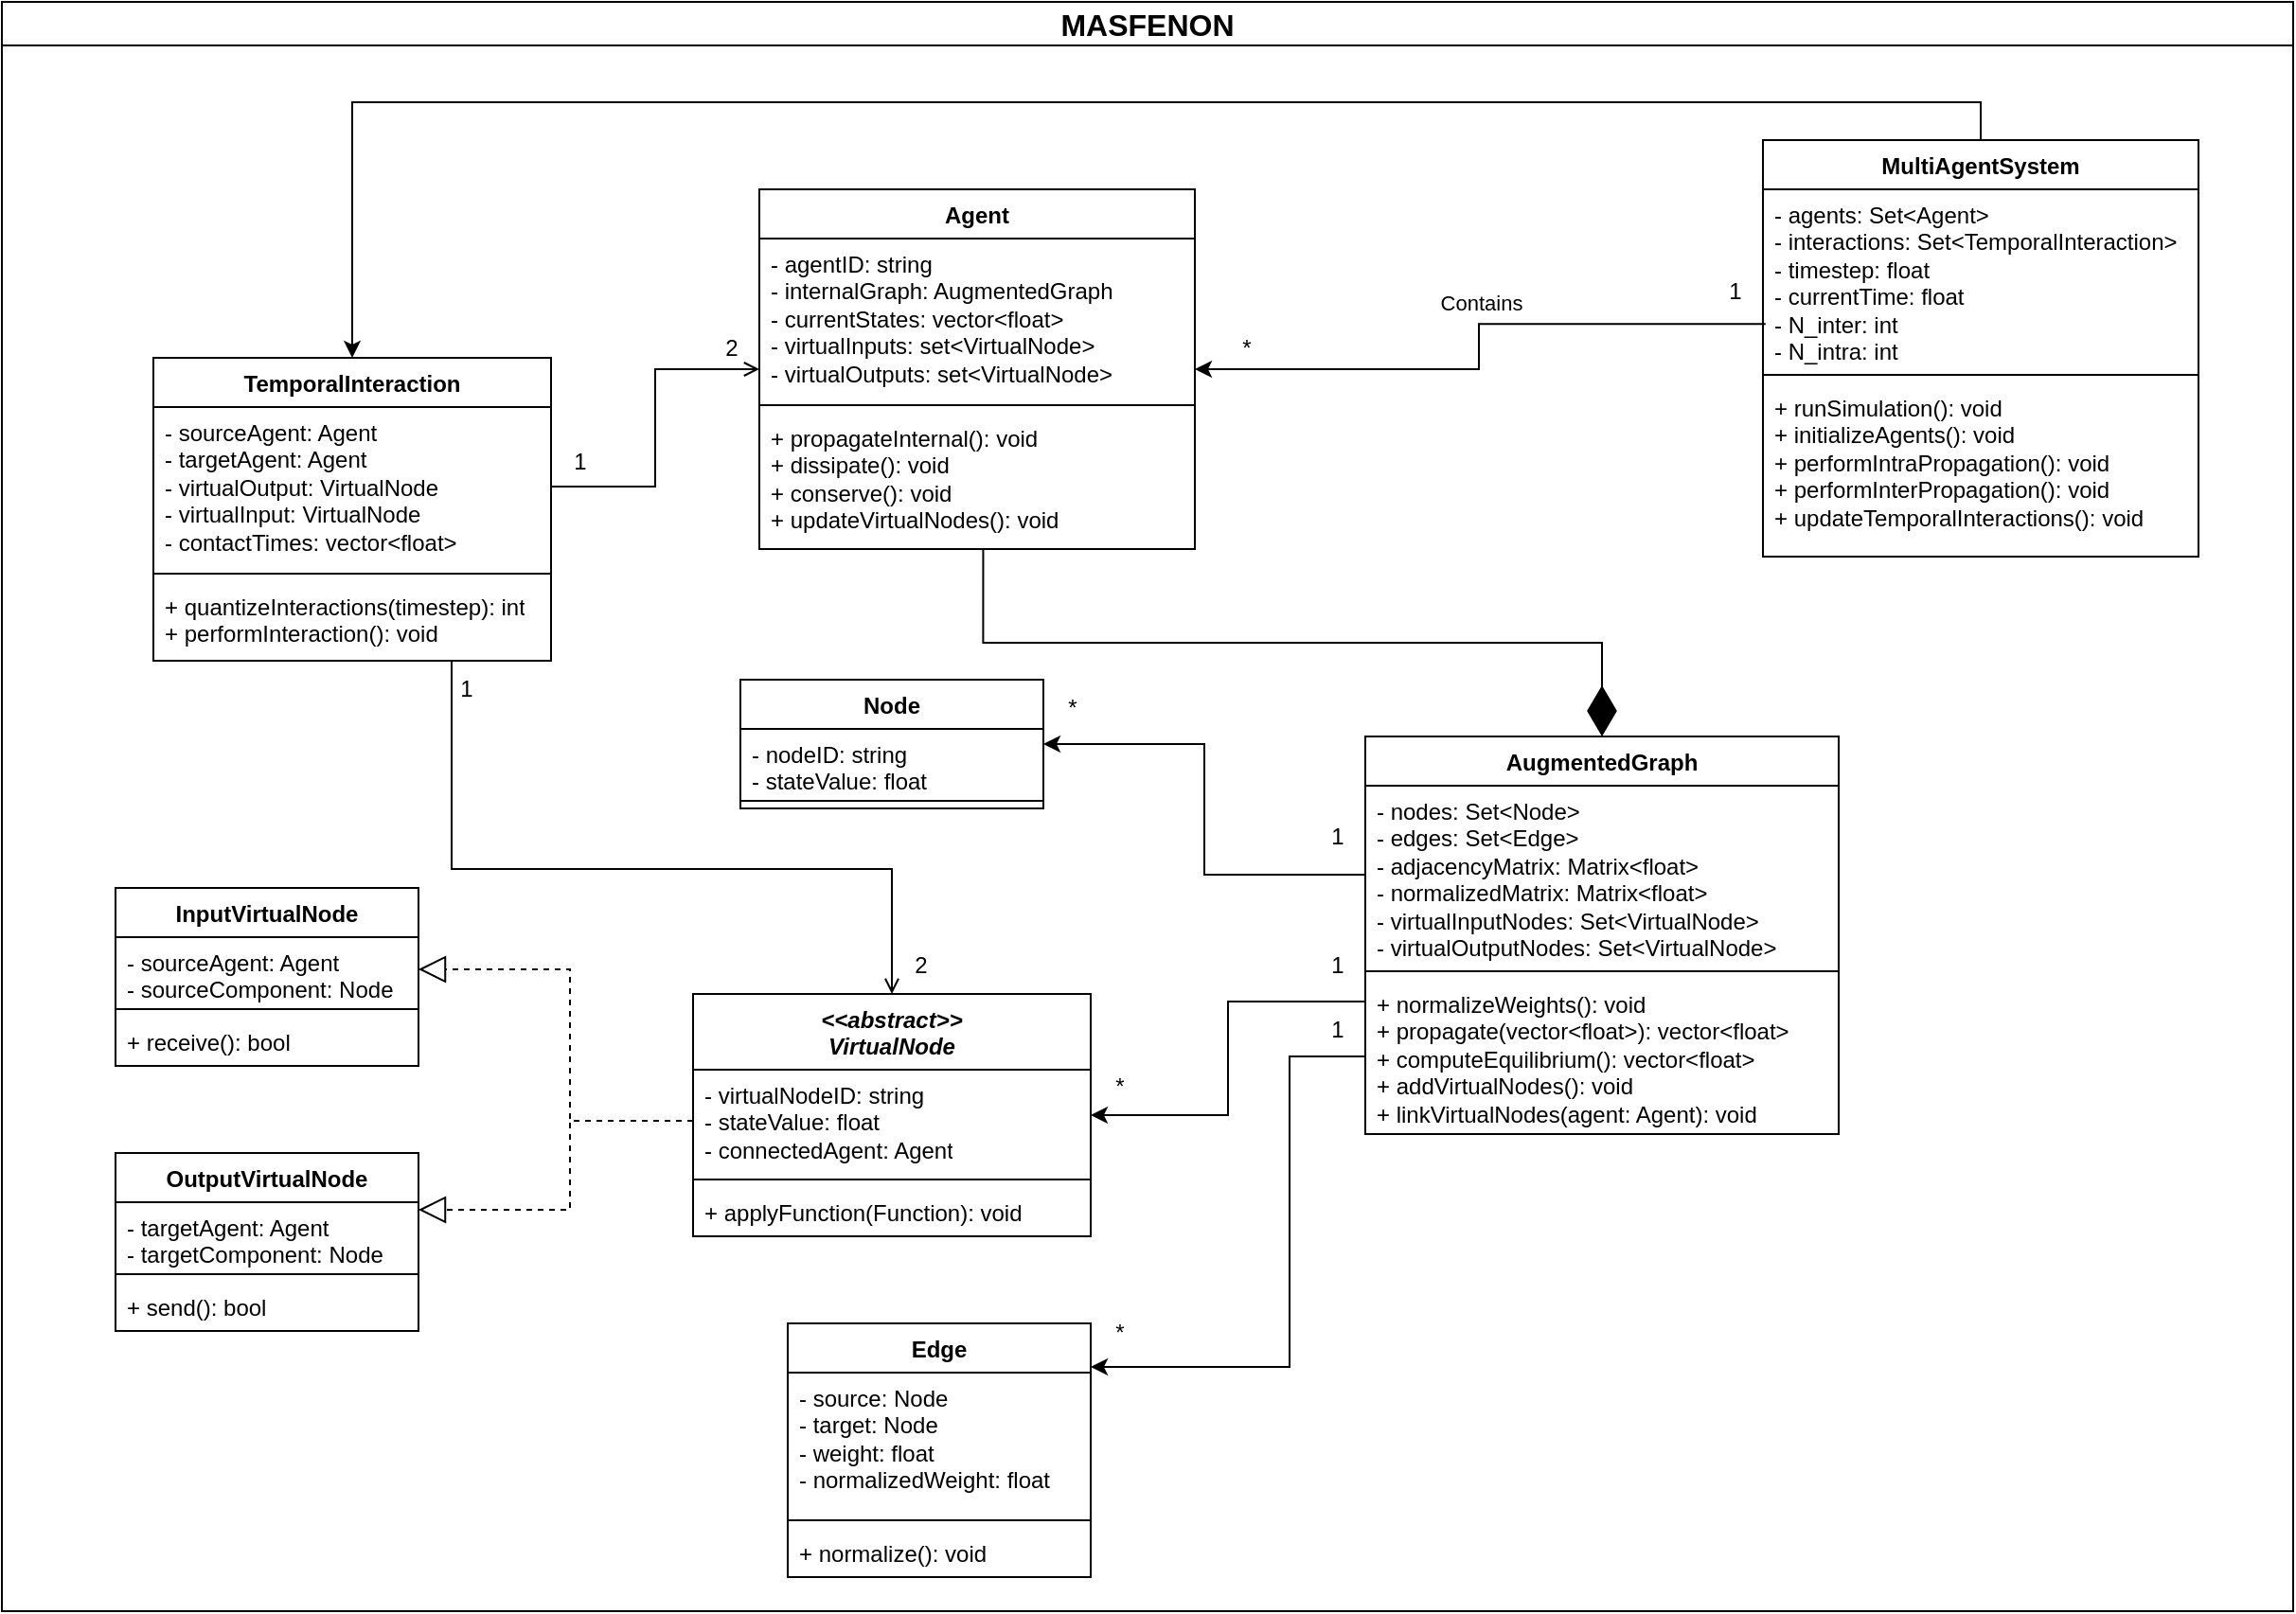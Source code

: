 <mxfile version="28.0.6">
  <diagram name="Page-1" id="b5b7bab2-c9e2-2cf4-8b2a-24fd1a2a6d21">
    <mxGraphModel dx="3293" dy="1025" grid="1" gridSize="10" guides="1" tooltips="1" connect="1" arrows="1" fold="1" page="1" pageScale="1" pageWidth="827" pageHeight="1169" background="none" math="0" shadow="0">
      <root>
        <mxCell id="0" />
        <mxCell id="1" parent="0" />
        <mxCell id="A-Axvn4ooI6k1u0fqNma-1" value="MASFENON" style="swimlane;whiteSpace=wrap;html=1;fontSize=16;" parent="1" vertex="1">
          <mxGeometry x="-1070" y="110" width="1210" height="850" as="geometry" />
        </mxCell>
        <mxCell id="FGZ0TIpVSBCznY_cjHpT-60" style="edgeStyle=orthogonalEdgeStyle;rounded=0;orthogonalLoop=1;jettySize=auto;html=1;exitX=0.5;exitY=0;exitDx=0;exitDy=0;entryX=0.5;entryY=0;entryDx=0;entryDy=0;" parent="A-Axvn4ooI6k1u0fqNma-1" source="A-Axvn4ooI6k1u0fqNma-2" target="FGZ0TIpVSBCznY_cjHpT-44" edge="1">
          <mxGeometry relative="1" as="geometry" />
        </mxCell>
        <mxCell id="A-Axvn4ooI6k1u0fqNma-2" value="MultiAgentSystem" style="swimlane;fontStyle=1;align=center;verticalAlign=top;childLayout=stackLayout;horizontal=1;startSize=26;horizontalStack=0;resizeParent=1;resizeParentMax=0;resizeLast=0;collapsible=1;marginBottom=0;whiteSpace=wrap;html=1;" parent="A-Axvn4ooI6k1u0fqNma-1" vertex="1">
          <mxGeometry x="930" y="73" width="230" height="220" as="geometry" />
        </mxCell>
        <mxCell id="A-Axvn4ooI6k1u0fqNma-3" value="- agents: Set&amp;lt;Agent&amp;gt;&amp;nbsp;&lt;br&gt;- interactions: Set&amp;lt;TemporalInteraction&amp;gt;&lt;br&gt;- timestep: float&amp;nbsp; &amp;nbsp; &amp;nbsp; &amp;nbsp; &amp;nbsp; &amp;nbsp; &amp;nbsp; &amp;nbsp; &amp;nbsp; &amp;nbsp;&amp;nbsp;&lt;br&gt;- currentTime: float&amp;nbsp; &amp;nbsp; &amp;nbsp; &amp;nbsp; &amp;nbsp; &amp;nbsp; &amp;nbsp;&amp;nbsp;&lt;br&gt;- N_inter: int&lt;br&gt;- N_intra: int&amp;nbsp;" style="text;strokeColor=none;fillColor=none;align=left;verticalAlign=top;spacingLeft=4;spacingRight=4;overflow=hidden;rotatable=0;points=[[0,0.5],[1,0.5]];portConstraint=eastwest;whiteSpace=wrap;html=1;" parent="A-Axvn4ooI6k1u0fqNma-2" vertex="1">
          <mxGeometry y="26" width="230" height="94" as="geometry" />
        </mxCell>
        <mxCell id="A-Axvn4ooI6k1u0fqNma-4" value="" style="line;strokeWidth=1;fillColor=none;align=left;verticalAlign=middle;spacingTop=-1;spacingLeft=3;spacingRight=3;rotatable=0;labelPosition=right;points=[];portConstraint=eastwest;strokeColor=inherit;" parent="A-Axvn4ooI6k1u0fqNma-2" vertex="1">
          <mxGeometry y="120" width="230" height="8" as="geometry" />
        </mxCell>
        <mxCell id="A-Axvn4ooI6k1u0fqNma-5" value="+ runSimulation(): void&lt;br&gt;+ initializeAgents(): void&lt;br&gt;+ performIntraPropagation(): void&lt;br&gt;+ performInterPropagation(): void&lt;br&gt;+ updateTemporalInteractions(): void" style="text;strokeColor=none;fillColor=none;align=left;verticalAlign=top;spacingLeft=4;spacingRight=4;overflow=hidden;rotatable=0;points=[[0,0.5],[1,0.5]];portConstraint=eastwest;whiteSpace=wrap;html=1;" parent="A-Axvn4ooI6k1u0fqNma-2" vertex="1">
          <mxGeometry y="128" width="230" height="92" as="geometry" />
        </mxCell>
        <mxCell id="FGZ0TIpVSBCznY_cjHpT-1" value="Agent" style="swimlane;fontStyle=1;align=center;verticalAlign=top;childLayout=stackLayout;horizontal=1;startSize=26;horizontalStack=0;resizeParent=1;resizeParentMax=0;resizeLast=0;collapsible=1;marginBottom=0;whiteSpace=wrap;html=1;" parent="A-Axvn4ooI6k1u0fqNma-1" vertex="1">
          <mxGeometry x="400" y="99" width="230" height="190" as="geometry" />
        </mxCell>
        <mxCell id="FGZ0TIpVSBCznY_cjHpT-2" value="- agentID: string&lt;br&gt;- internalGraph: AugmentedGraph&lt;br&gt;- currentStates: vector&amp;lt;float&amp;gt;&lt;br&gt;- virtualInputs: set&amp;lt;VirtualNode&amp;gt;&lt;br&gt;- virtualOutputs: set&amp;lt;VirtualNode&amp;gt;" style="text;strokeColor=none;fillColor=none;align=left;verticalAlign=top;spacingLeft=4;spacingRight=4;overflow=hidden;rotatable=0;points=[[0,0.5],[1,0.5]];portConstraint=eastwest;whiteSpace=wrap;html=1;" parent="FGZ0TIpVSBCznY_cjHpT-1" vertex="1">
          <mxGeometry y="26" width="230" height="84" as="geometry" />
        </mxCell>
        <mxCell id="FGZ0TIpVSBCznY_cjHpT-3" value="" style="line;strokeWidth=1;fillColor=none;align=left;verticalAlign=middle;spacingTop=-1;spacingLeft=3;spacingRight=3;rotatable=0;labelPosition=right;points=[];portConstraint=eastwest;strokeColor=inherit;" parent="FGZ0TIpVSBCznY_cjHpT-1" vertex="1">
          <mxGeometry y="110" width="230" height="8" as="geometry" />
        </mxCell>
        <mxCell id="FGZ0TIpVSBCznY_cjHpT-4" value="+ propagateInternal(): void&lt;br&gt;+ dissipate(): void&lt;br&gt;+ conserve(): void&lt;br&gt;+ updateVirtualNodes(): void&amp;nbsp;" style="text;strokeColor=none;fillColor=none;align=left;verticalAlign=top;spacingLeft=4;spacingRight=4;overflow=hidden;rotatable=0;points=[[0,0.5],[1,0.5]];portConstraint=eastwest;whiteSpace=wrap;html=1;" parent="FGZ0TIpVSBCznY_cjHpT-1" vertex="1">
          <mxGeometry y="118" width="230" height="72" as="geometry" />
        </mxCell>
        <mxCell id="FGZ0TIpVSBCznY_cjHpT-6" value="1" style="text;html=1;align=center;verticalAlign=middle;resizable=0;points=[];autosize=1;strokeColor=none;fillColor=none;" parent="A-Axvn4ooI6k1u0fqNma-1" vertex="1">
          <mxGeometry x="900" y="138" width="30" height="30" as="geometry" />
        </mxCell>
        <mxCell id="FGZ0TIpVSBCznY_cjHpT-9" value="AugmentedGraph" style="swimlane;fontStyle=1;align=center;verticalAlign=top;childLayout=stackLayout;horizontal=1;startSize=26;horizontalStack=0;resizeParent=1;resizeParentMax=0;resizeLast=0;collapsible=1;marginBottom=0;whiteSpace=wrap;html=1;" parent="A-Axvn4ooI6k1u0fqNma-1" vertex="1">
          <mxGeometry x="720" y="388" width="250" height="210" as="geometry" />
        </mxCell>
        <mxCell id="FGZ0TIpVSBCznY_cjHpT-10" value="- nodes: Set&amp;lt;Node&amp;gt;&lt;br&gt;- edges: Set&amp;lt;Edge&amp;gt;&lt;br&gt;- adjacencyMatrix: Matrix&amp;lt;float&amp;gt;&lt;br&gt;- normalizedMatrix: Matrix&amp;lt;float&amp;gt;&lt;br&gt;- virtualInputNodes: Set&amp;lt;VirtualNode&amp;gt;&lt;br&gt;- virtualOutputNodes: Set&amp;lt;VirtualNode&amp;gt;&amp;nbsp;" style="text;strokeColor=none;fillColor=none;align=left;verticalAlign=top;spacingLeft=4;spacingRight=4;overflow=hidden;rotatable=0;points=[[0,0.5],[1,0.5]];portConstraint=eastwest;whiteSpace=wrap;html=1;" parent="FGZ0TIpVSBCznY_cjHpT-9" vertex="1">
          <mxGeometry y="26" width="250" height="94" as="geometry" />
        </mxCell>
        <mxCell id="FGZ0TIpVSBCznY_cjHpT-11" value="" style="line;strokeWidth=1;fillColor=none;align=left;verticalAlign=middle;spacingTop=-1;spacingLeft=3;spacingRight=3;rotatable=0;labelPosition=right;points=[];portConstraint=eastwest;strokeColor=inherit;" parent="FGZ0TIpVSBCznY_cjHpT-9" vertex="1">
          <mxGeometry y="120" width="250" height="8" as="geometry" />
        </mxCell>
        <mxCell id="FGZ0TIpVSBCznY_cjHpT-12" value="+ normalizeWeights(): void&lt;br&gt;+ propagate(vector&amp;lt;float&amp;gt;): vector&amp;lt;float&amp;gt;&lt;br&gt;+ computeEquilibrium(): vector&amp;lt;float&amp;gt;&lt;br&gt;+ addVirtualNodes(): void&lt;br&gt;+ linkVirtualNodes(agent: Agent): void" style="text;strokeColor=none;fillColor=none;align=left;verticalAlign=top;spacingLeft=4;spacingRight=4;overflow=hidden;rotatable=0;points=[[0,0.5],[1,0.5]];portConstraint=eastwest;whiteSpace=wrap;html=1;" parent="FGZ0TIpVSBCznY_cjHpT-9" vertex="1">
          <mxGeometry y="128" width="250" height="82" as="geometry" />
        </mxCell>
        <mxCell id="FGZ0TIpVSBCznY_cjHpT-13" value="" style="endArrow=diamondThin;endFill=1;endSize=24;html=1;rounded=0;entryX=0.5;entryY=0;entryDx=0;entryDy=0;exitX=0.514;exitY=1.007;exitDx=0;exitDy=0;exitPerimeter=0;edgeStyle=orthogonalEdgeStyle;" parent="A-Axvn4ooI6k1u0fqNma-1" source="FGZ0TIpVSBCznY_cjHpT-4" target="FGZ0TIpVSBCznY_cjHpT-9" edge="1">
          <mxGeometry width="160" relative="1" as="geometry">
            <mxPoint x="570" y="288" as="sourcePoint" />
            <mxPoint x="730" y="288" as="targetPoint" />
          </mxGeometry>
        </mxCell>
        <mxCell id="FGZ0TIpVSBCznY_cjHpT-14" value="Node" style="swimlane;fontStyle=1;align=center;verticalAlign=top;childLayout=stackLayout;horizontal=1;startSize=26;horizontalStack=0;resizeParent=1;resizeParentMax=0;resizeLast=0;collapsible=1;marginBottom=0;whiteSpace=wrap;html=1;" parent="A-Axvn4ooI6k1u0fqNma-1" vertex="1">
          <mxGeometry x="390" y="358" width="160" height="68" as="geometry" />
        </mxCell>
        <mxCell id="FGZ0TIpVSBCznY_cjHpT-15" value="- nodeID: string&lt;br&gt;- stateValue: float" style="text;strokeColor=none;fillColor=none;align=left;verticalAlign=top;spacingLeft=4;spacingRight=4;overflow=hidden;rotatable=0;points=[[0,0.5],[1,0.5]];portConstraint=eastwest;whiteSpace=wrap;html=1;" parent="FGZ0TIpVSBCznY_cjHpT-14" vertex="1">
          <mxGeometry y="26" width="160" height="34" as="geometry" />
        </mxCell>
        <mxCell id="FGZ0TIpVSBCznY_cjHpT-16" value="" style="line;strokeWidth=1;fillColor=none;align=left;verticalAlign=middle;spacingTop=-1;spacingLeft=3;spacingRight=3;rotatable=0;labelPosition=right;points=[];portConstraint=eastwest;strokeColor=inherit;" parent="FGZ0TIpVSBCznY_cjHpT-14" vertex="1">
          <mxGeometry y="60" width="160" height="8" as="geometry" />
        </mxCell>
        <mxCell id="FGZ0TIpVSBCznY_cjHpT-18" value="&lt;div&gt;&lt;i&gt;&amp;lt;&amp;lt;abstract&amp;gt;&amp;gt;&lt;/i&gt;&lt;/div&gt;&lt;div&gt;&lt;i&gt;VirtualNode&lt;/i&gt;&lt;/div&gt;" style="swimlane;fontStyle=1;align=center;verticalAlign=top;childLayout=stackLayout;horizontal=1;startSize=40;horizontalStack=0;resizeParent=1;resizeParentMax=0;resizeLast=0;collapsible=1;marginBottom=0;whiteSpace=wrap;html=1;" parent="A-Axvn4ooI6k1u0fqNma-1" vertex="1">
          <mxGeometry x="365" y="524" width="210" height="128" as="geometry" />
        </mxCell>
        <mxCell id="FGZ0TIpVSBCznY_cjHpT-19" value="- virtualNodeID: string&lt;br&gt;- stateValue: float&lt;br&gt;- connectedAgent: Agent" style="text;strokeColor=none;fillColor=none;align=left;verticalAlign=top;spacingLeft=4;spacingRight=4;overflow=hidden;rotatable=0;points=[[0,0.5],[1,0.5]];portConstraint=eastwest;whiteSpace=wrap;html=1;" parent="FGZ0TIpVSBCznY_cjHpT-18" vertex="1">
          <mxGeometry y="40" width="210" height="54" as="geometry" />
        </mxCell>
        <mxCell id="FGZ0TIpVSBCznY_cjHpT-20" value="" style="line;strokeWidth=1;fillColor=none;align=left;verticalAlign=middle;spacingTop=-1;spacingLeft=3;spacingRight=3;rotatable=0;labelPosition=right;points=[];portConstraint=eastwest;strokeColor=inherit;" parent="FGZ0TIpVSBCznY_cjHpT-18" vertex="1">
          <mxGeometry y="94" width="210" height="8" as="geometry" />
        </mxCell>
        <mxCell id="FGZ0TIpVSBCznY_cjHpT-21" value="+ applyFunction(Function): void" style="text;strokeColor=none;fillColor=none;align=left;verticalAlign=top;spacingLeft=4;spacingRight=4;overflow=hidden;rotatable=0;points=[[0,0.5],[1,0.5]];portConstraint=eastwest;whiteSpace=wrap;html=1;" parent="FGZ0TIpVSBCznY_cjHpT-18" vertex="1">
          <mxGeometry y="102" width="210" height="26" as="geometry" />
        </mxCell>
        <mxCell id="FGZ0TIpVSBCznY_cjHpT-22" value="Edge" style="swimlane;fontStyle=1;align=center;verticalAlign=top;childLayout=stackLayout;horizontal=1;startSize=26;horizontalStack=0;resizeParent=1;resizeParentMax=0;resizeLast=0;collapsible=1;marginBottom=0;whiteSpace=wrap;html=1;" parent="A-Axvn4ooI6k1u0fqNma-1" vertex="1">
          <mxGeometry x="415" y="698" width="160" height="134" as="geometry" />
        </mxCell>
        <mxCell id="FGZ0TIpVSBCznY_cjHpT-23" value="- source: Node&lt;br&gt;- target: Node&lt;br&gt;- weight: float&lt;br&gt;- normalizedWeight: float&amp;nbsp;" style="text;strokeColor=none;fillColor=none;align=left;verticalAlign=top;spacingLeft=4;spacingRight=4;overflow=hidden;rotatable=0;points=[[0,0.5],[1,0.5]];portConstraint=eastwest;whiteSpace=wrap;html=1;" parent="FGZ0TIpVSBCznY_cjHpT-22" vertex="1">
          <mxGeometry y="26" width="160" height="74" as="geometry" />
        </mxCell>
        <mxCell id="FGZ0TIpVSBCznY_cjHpT-24" value="" style="line;strokeWidth=1;fillColor=none;align=left;verticalAlign=middle;spacingTop=-1;spacingLeft=3;spacingRight=3;rotatable=0;labelPosition=right;points=[];portConstraint=eastwest;strokeColor=inherit;" parent="FGZ0TIpVSBCznY_cjHpT-22" vertex="1">
          <mxGeometry y="100" width="160" height="8" as="geometry" />
        </mxCell>
        <mxCell id="FGZ0TIpVSBCznY_cjHpT-25" value="+ normalize(): void" style="text;strokeColor=none;fillColor=none;align=left;verticalAlign=top;spacingLeft=4;spacingRight=4;overflow=hidden;rotatable=0;points=[[0,0.5],[1,0.5]];portConstraint=eastwest;whiteSpace=wrap;html=1;" parent="FGZ0TIpVSBCznY_cjHpT-22" vertex="1">
          <mxGeometry y="108" width="160" height="26" as="geometry" />
        </mxCell>
        <mxCell id="FGZ0TIpVSBCznY_cjHpT-26" style="edgeStyle=orthogonalEdgeStyle;rounded=0;orthogonalLoop=1;jettySize=auto;html=1;exitX=0;exitY=0.5;exitDx=0;exitDy=0;" parent="A-Axvn4ooI6k1u0fqNma-1" source="FGZ0TIpVSBCznY_cjHpT-10" target="FGZ0TIpVSBCznY_cjHpT-14" edge="1">
          <mxGeometry relative="1" as="geometry" />
        </mxCell>
        <mxCell id="FGZ0TIpVSBCznY_cjHpT-27" style="edgeStyle=orthogonalEdgeStyle;rounded=0;orthogonalLoop=1;jettySize=auto;html=1;exitX=0;exitY=0.146;exitDx=0;exitDy=0;exitPerimeter=0;" parent="A-Axvn4ooI6k1u0fqNma-1" source="FGZ0TIpVSBCznY_cjHpT-12" target="FGZ0TIpVSBCznY_cjHpT-18" edge="1">
          <mxGeometry relative="1" as="geometry" />
        </mxCell>
        <mxCell id="FGZ0TIpVSBCznY_cjHpT-28" style="edgeStyle=orthogonalEdgeStyle;rounded=0;orthogonalLoop=1;jettySize=auto;html=1;exitX=0;exitY=0.5;exitDx=0;exitDy=0;" parent="A-Axvn4ooI6k1u0fqNma-1" source="FGZ0TIpVSBCznY_cjHpT-12" target="FGZ0TIpVSBCznY_cjHpT-22" edge="1">
          <mxGeometry relative="1" as="geometry">
            <Array as="points">
              <mxPoint x="680" y="557" />
              <mxPoint x="680" y="721" />
            </Array>
          </mxGeometry>
        </mxCell>
        <mxCell id="FGZ0TIpVSBCznY_cjHpT-29" value="InputVirtualNode" style="swimlane;fontStyle=1;align=center;verticalAlign=top;childLayout=stackLayout;horizontal=1;startSize=26;horizontalStack=0;resizeParent=1;resizeParentMax=0;resizeLast=0;collapsible=1;marginBottom=0;whiteSpace=wrap;html=1;" parent="A-Axvn4ooI6k1u0fqNma-1" vertex="1">
          <mxGeometry x="60" y="468" width="160" height="94" as="geometry" />
        </mxCell>
        <mxCell id="FGZ0TIpVSBCznY_cjHpT-30" value="&lt;div&gt;- sourceAgent: Agent&lt;/div&gt;&lt;div&gt;- sourceComponent: Node&lt;/div&gt;" style="text;strokeColor=none;fillColor=none;align=left;verticalAlign=top;spacingLeft=4;spacingRight=4;overflow=hidden;rotatable=0;points=[[0,0.5],[1,0.5]];portConstraint=eastwest;whiteSpace=wrap;html=1;" parent="FGZ0TIpVSBCznY_cjHpT-29" vertex="1">
          <mxGeometry y="26" width="160" height="34" as="geometry" />
        </mxCell>
        <mxCell id="FGZ0TIpVSBCznY_cjHpT-31" value="" style="line;strokeWidth=1;fillColor=none;align=left;verticalAlign=middle;spacingTop=-1;spacingLeft=3;spacingRight=3;rotatable=0;labelPosition=right;points=[];portConstraint=eastwest;strokeColor=inherit;" parent="FGZ0TIpVSBCznY_cjHpT-29" vertex="1">
          <mxGeometry y="60" width="160" height="8" as="geometry" />
        </mxCell>
        <mxCell id="FGZ0TIpVSBCznY_cjHpT-32" value="+ receive(): bool" style="text;strokeColor=none;fillColor=none;align=left;verticalAlign=top;spacingLeft=4;spacingRight=4;overflow=hidden;rotatable=0;points=[[0,0.5],[1,0.5]];portConstraint=eastwest;whiteSpace=wrap;html=1;" parent="FGZ0TIpVSBCznY_cjHpT-29" vertex="1">
          <mxGeometry y="68" width="160" height="26" as="geometry" />
        </mxCell>
        <mxCell id="FGZ0TIpVSBCznY_cjHpT-33" value="" style="endArrow=block;dashed=1;endFill=0;endSize=12;html=1;rounded=0;exitX=0;exitY=0.5;exitDx=0;exitDy=0;edgeStyle=orthogonalEdgeStyle;" parent="A-Axvn4ooI6k1u0fqNma-1" source="FGZ0TIpVSBCznY_cjHpT-19" target="FGZ0TIpVSBCznY_cjHpT-29" edge="1">
          <mxGeometry width="160" relative="1" as="geometry">
            <mxPoint x="180" y="618" as="sourcePoint" />
            <mxPoint x="340" y="618" as="targetPoint" />
            <Array as="points">
              <mxPoint x="300" y="591" />
              <mxPoint x="300" y="511" />
            </Array>
          </mxGeometry>
        </mxCell>
        <mxCell id="FGZ0TIpVSBCznY_cjHpT-34" value="OutputVirtualNode" style="swimlane;fontStyle=1;align=center;verticalAlign=top;childLayout=stackLayout;horizontal=1;startSize=26;horizontalStack=0;resizeParent=1;resizeParentMax=0;resizeLast=0;collapsible=1;marginBottom=0;whiteSpace=wrap;html=1;" parent="A-Axvn4ooI6k1u0fqNma-1" vertex="1">
          <mxGeometry x="60" y="608" width="160" height="94" as="geometry" />
        </mxCell>
        <mxCell id="FGZ0TIpVSBCznY_cjHpT-35" value="&lt;div&gt;- targetAgent: Agent&lt;/div&gt;&lt;div&gt;- targetComponent: Node&lt;/div&gt;" style="text;strokeColor=none;fillColor=none;align=left;verticalAlign=top;spacingLeft=4;spacingRight=4;overflow=hidden;rotatable=0;points=[[0,0.5],[1,0.5]];portConstraint=eastwest;whiteSpace=wrap;html=1;" parent="FGZ0TIpVSBCznY_cjHpT-34" vertex="1">
          <mxGeometry y="26" width="160" height="34" as="geometry" />
        </mxCell>
        <mxCell id="FGZ0TIpVSBCznY_cjHpT-36" value="" style="line;strokeWidth=1;fillColor=none;align=left;verticalAlign=middle;spacingTop=-1;spacingLeft=3;spacingRight=3;rotatable=0;labelPosition=right;points=[];portConstraint=eastwest;strokeColor=inherit;" parent="FGZ0TIpVSBCznY_cjHpT-34" vertex="1">
          <mxGeometry y="60" width="160" height="8" as="geometry" />
        </mxCell>
        <mxCell id="FGZ0TIpVSBCznY_cjHpT-37" value="+ send(): bool" style="text;strokeColor=none;fillColor=none;align=left;verticalAlign=top;spacingLeft=4;spacingRight=4;overflow=hidden;rotatable=0;points=[[0,0.5],[1,0.5]];portConstraint=eastwest;whiteSpace=wrap;html=1;" parent="FGZ0TIpVSBCznY_cjHpT-34" vertex="1">
          <mxGeometry y="68" width="160" height="26" as="geometry" />
        </mxCell>
        <mxCell id="FGZ0TIpVSBCznY_cjHpT-38" value="" style="endArrow=block;dashed=1;endFill=0;endSize=12;html=1;rounded=0;exitX=0;exitY=0.5;exitDx=0;exitDy=0;edgeStyle=orthogonalEdgeStyle;" parent="A-Axvn4ooI6k1u0fqNma-1" source="FGZ0TIpVSBCznY_cjHpT-19" target="FGZ0TIpVSBCznY_cjHpT-34" edge="1">
          <mxGeometry width="160" relative="1" as="geometry">
            <mxPoint x="425" y="718" as="sourcePoint" />
            <mxPoint x="280" y="638" as="targetPoint" />
            <Array as="points">
              <mxPoint x="300" y="591" />
              <mxPoint x="300" y="638" />
            </Array>
          </mxGeometry>
        </mxCell>
        <mxCell id="FGZ0TIpVSBCznY_cjHpT-7" value="*" style="text;html=1;align=center;verticalAlign=middle;resizable=0;points=[];autosize=1;strokeColor=none;fillColor=none;" parent="A-Axvn4ooI6k1u0fqNma-1" vertex="1">
          <mxGeometry x="642" y="168" width="30" height="30" as="geometry" />
        </mxCell>
        <mxCell id="FGZ0TIpVSBCznY_cjHpT-41" style="edgeStyle=orthogonalEdgeStyle;rounded=0;orthogonalLoop=1;jettySize=auto;html=1;exitX=0.006;exitY=0.756;exitDx=0;exitDy=0;exitPerimeter=0;" parent="A-Axvn4ooI6k1u0fqNma-1" source="A-Axvn4ooI6k1u0fqNma-3" target="FGZ0TIpVSBCznY_cjHpT-1" edge="1">
          <mxGeometry relative="1" as="geometry" />
        </mxCell>
        <mxCell id="FGZ0TIpVSBCznY_cjHpT-43" value="Contains" style="edgeLabel;html=1;align=center;verticalAlign=middle;resizable=0;points=[];" parent="FGZ0TIpVSBCznY_cjHpT-41" vertex="1" connectable="0">
          <mxGeometry x="-0.02" y="1" relative="1" as="geometry">
            <mxPoint y="-19" as="offset" />
          </mxGeometry>
        </mxCell>
        <mxCell id="FGZ0TIpVSBCznY_cjHpT-49" style="edgeStyle=orthogonalEdgeStyle;rounded=0;orthogonalLoop=1;jettySize=auto;html=1;exitX=0.75;exitY=1;exitDx=0;exitDy=0;endArrow=open;endFill=0;" parent="A-Axvn4ooI6k1u0fqNma-1" source="FGZ0TIpVSBCznY_cjHpT-44" target="FGZ0TIpVSBCznY_cjHpT-18" edge="1">
          <mxGeometry relative="1" as="geometry">
            <Array as="points">
              <mxPoint x="238" y="458" />
              <mxPoint x="470" y="458" />
            </Array>
          </mxGeometry>
        </mxCell>
        <mxCell id="FGZ0TIpVSBCznY_cjHpT-44" value="TemporalInteraction" style="swimlane;fontStyle=1;align=center;verticalAlign=top;childLayout=stackLayout;horizontal=1;startSize=26;horizontalStack=0;resizeParent=1;resizeParentMax=0;resizeLast=0;collapsible=1;marginBottom=0;whiteSpace=wrap;html=1;" parent="A-Axvn4ooI6k1u0fqNma-1" vertex="1">
          <mxGeometry x="80" y="188" width="210" height="160" as="geometry" />
        </mxCell>
        <mxCell id="FGZ0TIpVSBCznY_cjHpT-45" value="- sourceAgent: Agent&lt;br&gt;- targetAgent: Agent&lt;br&gt;- virtualOutput: VirtualNode&lt;br&gt;- virtualInput: VirtualNode&lt;br&gt;- contactTimes: vector&amp;lt;float&amp;gt;&amp;nbsp;&amp;nbsp;" style="text;strokeColor=none;fillColor=none;align=left;verticalAlign=top;spacingLeft=4;spacingRight=4;overflow=hidden;rotatable=0;points=[[0,0.5],[1,0.5]];portConstraint=eastwest;whiteSpace=wrap;html=1;" parent="FGZ0TIpVSBCznY_cjHpT-44" vertex="1">
          <mxGeometry y="26" width="210" height="84" as="geometry" />
        </mxCell>
        <mxCell id="FGZ0TIpVSBCznY_cjHpT-46" value="" style="line;strokeWidth=1;fillColor=none;align=left;verticalAlign=middle;spacingTop=-1;spacingLeft=3;spacingRight=3;rotatable=0;labelPosition=right;points=[];portConstraint=eastwest;strokeColor=inherit;" parent="FGZ0TIpVSBCznY_cjHpT-44" vertex="1">
          <mxGeometry y="110" width="210" height="8" as="geometry" />
        </mxCell>
        <mxCell id="FGZ0TIpVSBCznY_cjHpT-47" value="+ quantizeInteractions(timestep): int&lt;br&gt;+ performInteraction(): void" style="text;strokeColor=none;fillColor=none;align=left;verticalAlign=top;spacingLeft=4;spacingRight=4;overflow=hidden;rotatable=0;points=[[0,0.5],[1,0.5]];portConstraint=eastwest;whiteSpace=wrap;html=1;" parent="FGZ0TIpVSBCznY_cjHpT-44" vertex="1">
          <mxGeometry y="118" width="210" height="42" as="geometry" />
        </mxCell>
        <mxCell id="FGZ0TIpVSBCznY_cjHpT-48" style="edgeStyle=orthogonalEdgeStyle;rounded=0;orthogonalLoop=1;jettySize=auto;html=1;exitX=1;exitY=0.5;exitDx=0;exitDy=0;endArrow=open;endFill=0;" parent="A-Axvn4ooI6k1u0fqNma-1" source="FGZ0TIpVSBCznY_cjHpT-45" target="FGZ0TIpVSBCznY_cjHpT-1" edge="1">
          <mxGeometry relative="1" as="geometry" />
        </mxCell>
        <mxCell id="FGZ0TIpVSBCznY_cjHpT-50" value="1" style="text;html=1;align=center;verticalAlign=middle;resizable=0;points=[];autosize=1;strokeColor=none;fillColor=none;" parent="A-Axvn4ooI6k1u0fqNma-1" vertex="1">
          <mxGeometry x="690" y="426" width="30" height="30" as="geometry" />
        </mxCell>
        <mxCell id="FGZ0TIpVSBCznY_cjHpT-51" value="*" style="text;html=1;align=center;verticalAlign=middle;resizable=0;points=[];autosize=1;strokeColor=none;fillColor=none;" parent="A-Axvn4ooI6k1u0fqNma-1" vertex="1">
          <mxGeometry x="550" y="358" width="30" height="30" as="geometry" />
        </mxCell>
        <mxCell id="FGZ0TIpVSBCznY_cjHpT-52" value="*" style="text;html=1;align=center;verticalAlign=middle;resizable=0;points=[];autosize=1;strokeColor=none;fillColor=none;" parent="A-Axvn4ooI6k1u0fqNma-1" vertex="1">
          <mxGeometry x="575" y="558" width="30" height="30" as="geometry" />
        </mxCell>
        <mxCell id="FGZ0TIpVSBCznY_cjHpT-53" value="*" style="text;html=1;align=center;verticalAlign=middle;resizable=0;points=[];autosize=1;strokeColor=none;fillColor=none;" parent="A-Axvn4ooI6k1u0fqNma-1" vertex="1">
          <mxGeometry x="575" y="688" width="30" height="30" as="geometry" />
        </mxCell>
        <mxCell id="FGZ0TIpVSBCznY_cjHpT-54" value="1" style="text;html=1;align=center;verticalAlign=middle;resizable=0;points=[];autosize=1;strokeColor=none;fillColor=none;" parent="A-Axvn4ooI6k1u0fqNma-1" vertex="1">
          <mxGeometry x="690" y="494" width="30" height="30" as="geometry" />
        </mxCell>
        <mxCell id="FGZ0TIpVSBCznY_cjHpT-55" value="1" style="text;html=1;align=center;verticalAlign=middle;resizable=0;points=[];autosize=1;strokeColor=none;fillColor=none;" parent="A-Axvn4ooI6k1u0fqNma-1" vertex="1">
          <mxGeometry x="690" y="528" width="30" height="30" as="geometry" />
        </mxCell>
        <mxCell id="FGZ0TIpVSBCznY_cjHpT-56" value="1" style="text;html=1;align=center;verticalAlign=middle;resizable=0;points=[];autosize=1;strokeColor=none;fillColor=none;" parent="A-Axvn4ooI6k1u0fqNma-1" vertex="1">
          <mxGeometry x="230" y="348" width="30" height="30" as="geometry" />
        </mxCell>
        <mxCell id="FGZ0TIpVSBCznY_cjHpT-57" value="2" style="text;html=1;align=center;verticalAlign=middle;resizable=0;points=[];autosize=1;strokeColor=none;fillColor=none;" parent="A-Axvn4ooI6k1u0fqNma-1" vertex="1">
          <mxGeometry x="470" y="494" width="30" height="30" as="geometry" />
        </mxCell>
        <mxCell id="FGZ0TIpVSBCznY_cjHpT-58" value="1" style="text;html=1;align=center;verticalAlign=middle;resizable=0;points=[];autosize=1;strokeColor=none;fillColor=none;" parent="A-Axvn4ooI6k1u0fqNma-1" vertex="1">
          <mxGeometry x="290" y="228" width="30" height="30" as="geometry" />
        </mxCell>
        <mxCell id="FGZ0TIpVSBCznY_cjHpT-59" value="2" style="text;html=1;align=center;verticalAlign=middle;resizable=0;points=[];autosize=1;strokeColor=none;fillColor=none;" parent="A-Axvn4ooI6k1u0fqNma-1" vertex="1">
          <mxGeometry x="370" y="168" width="30" height="30" as="geometry" />
        </mxCell>
      </root>
    </mxGraphModel>
  </diagram>
</mxfile>
